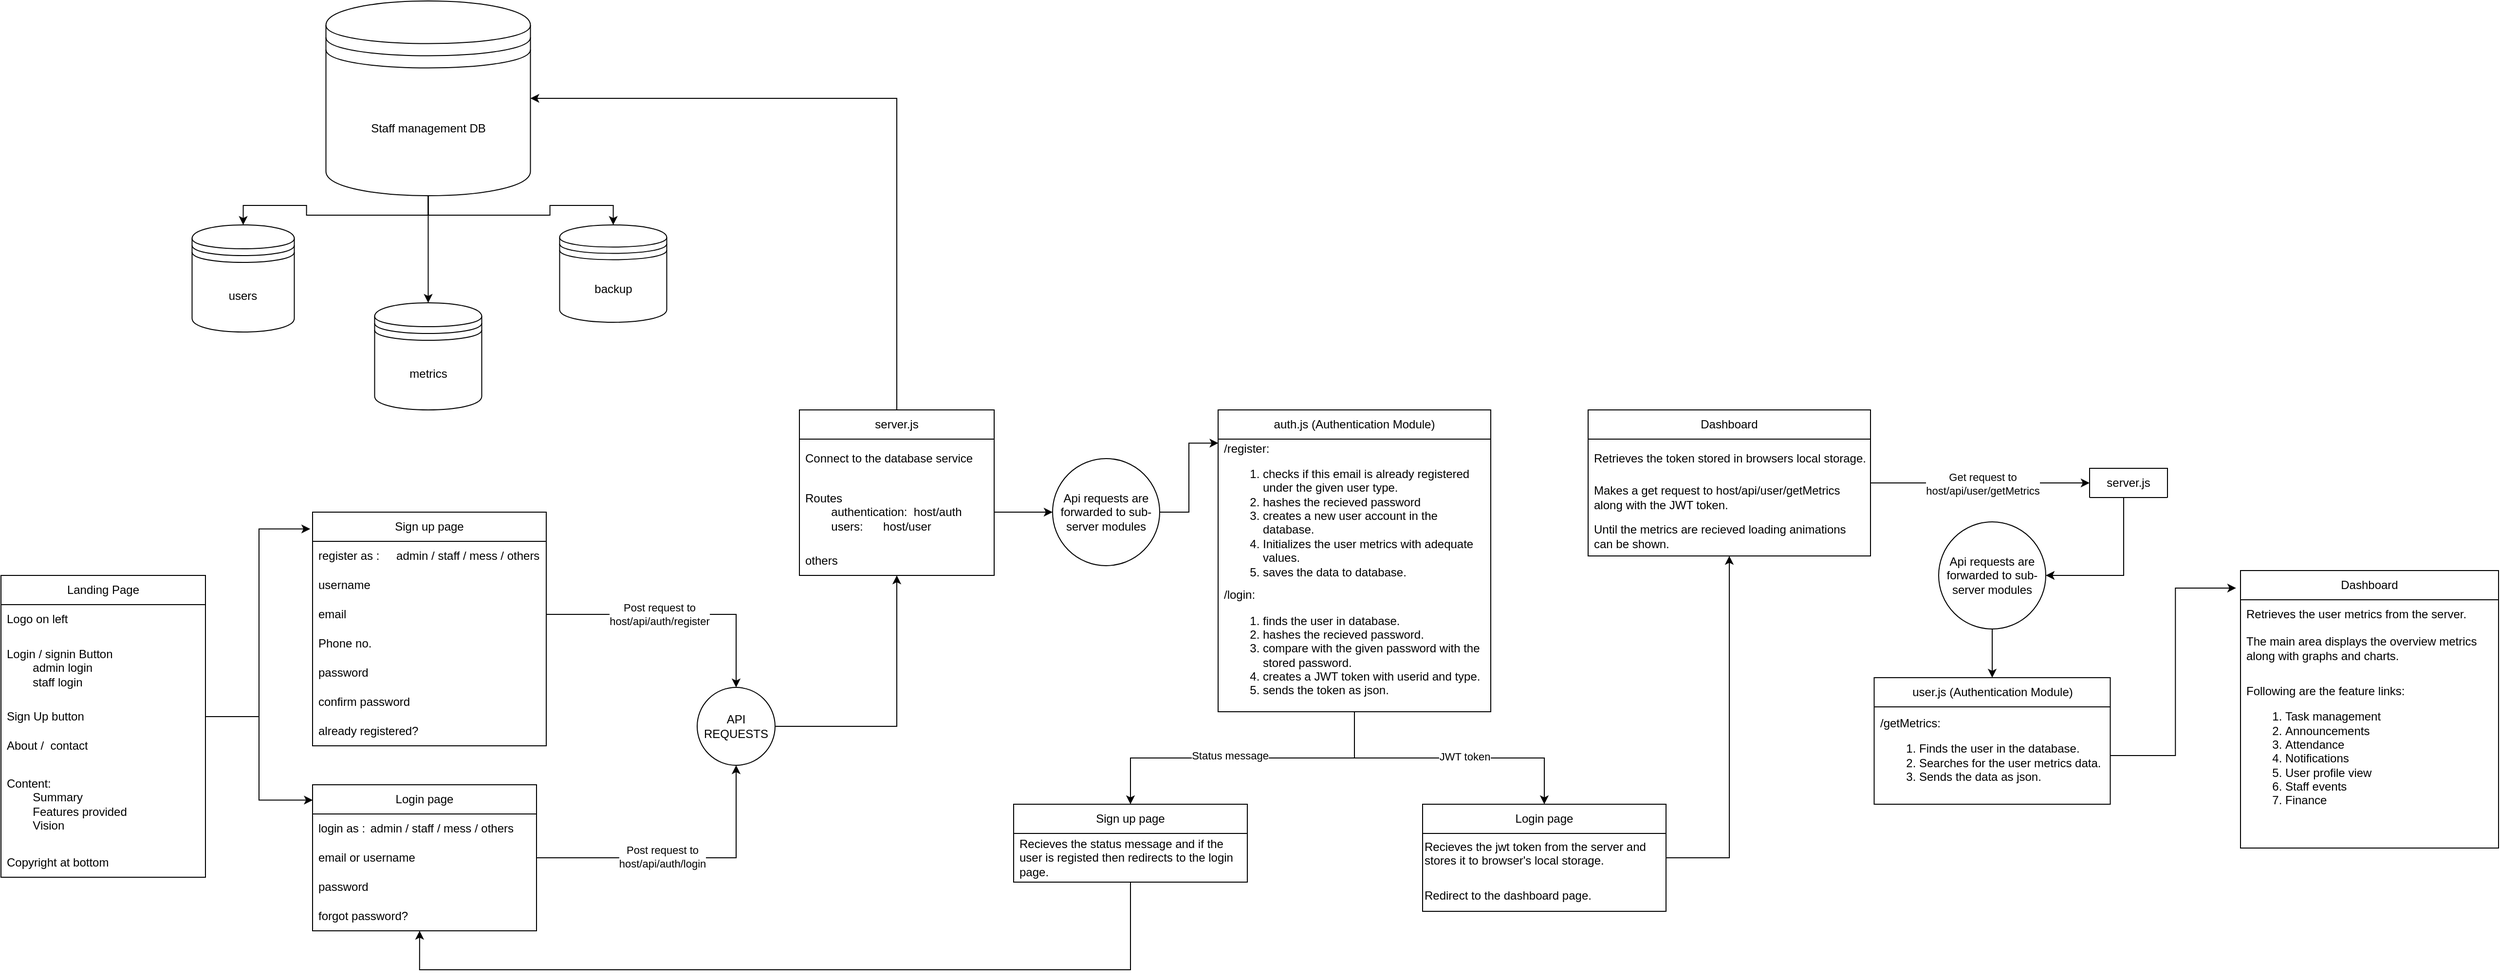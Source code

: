 <mxfile>
    <diagram name="Page-1" id="_3Kexro8jyEhFh9ByhMr">
        <mxGraphModel dx="1340" dy="2040" grid="1" gridSize="15" guides="1" tooltips="1" connect="1" arrows="1" fold="1" page="0" pageScale="1" pageWidth="850" pageHeight="1100" background="none" math="0" shadow="0">
            <root>
                <mxCell id="0"/>
                <mxCell id="1" parent="0"/>
                <mxCell id="mVHBGagMHQVWid7Squ9W-2" value="Landing Page" style="swimlane;fontStyle=0;childLayout=stackLayout;horizontal=1;startSize=30;horizontalStack=0;resizeParent=1;resizeParentMax=0;resizeLast=0;collapsible=1;marginBottom=0;whiteSpace=wrap;html=1;" parent="1" vertex="1">
                    <mxGeometry x="480" y="105" width="210" height="310" as="geometry">
                        <mxRectangle x="80" y="420" width="110" height="30" as="alternateBounds"/>
                    </mxGeometry>
                </mxCell>
                <mxCell id="mVHBGagMHQVWid7Squ9W-6" value="Logo on left" style="text;strokeColor=none;fillColor=none;align=left;verticalAlign=middle;spacingLeft=4;spacingRight=4;overflow=hidden;points=[[0,0.5],[1,0.5]];portConstraint=eastwest;rotatable=0;whiteSpace=wrap;html=1;" parent="mVHBGagMHQVWid7Squ9W-2" vertex="1">
                    <mxGeometry y="30" width="210" height="30" as="geometry"/>
                </mxCell>
                <mxCell id="mVHBGagMHQVWid7Squ9W-3" value="Login / signin Button&lt;br&gt;&lt;span style=&quot;white-space: pre;&quot;&gt;&#9;&lt;/span&gt;admin login&lt;br&gt;&lt;span style=&quot;white-space: pre;&quot;&gt;&#9;&lt;/span&gt;staff login" style="text;strokeColor=none;fillColor=none;align=left;verticalAlign=middle;spacingLeft=4;spacingRight=4;overflow=hidden;points=[[0,0.5],[1,0.5]];portConstraint=eastwest;rotatable=0;whiteSpace=wrap;html=1;" parent="mVHBGagMHQVWid7Squ9W-2" vertex="1">
                    <mxGeometry y="60" width="210" height="70" as="geometry"/>
                </mxCell>
                <mxCell id="mVHBGagMHQVWid7Squ9W-4" value="Sign Up button" style="text;strokeColor=none;fillColor=none;align=left;verticalAlign=middle;spacingLeft=4;spacingRight=4;overflow=hidden;points=[[0,0.5],[1,0.5]];portConstraint=eastwest;rotatable=0;whiteSpace=wrap;html=1;" parent="mVHBGagMHQVWid7Squ9W-2" vertex="1">
                    <mxGeometry y="130" width="210" height="30" as="geometry"/>
                </mxCell>
                <mxCell id="mVHBGagMHQVWid7Squ9W-5" value="About /&amp;nbsp; contact" style="text;strokeColor=none;fillColor=none;align=left;verticalAlign=middle;spacingLeft=4;spacingRight=4;overflow=hidden;points=[[0,0.5],[1,0.5]];portConstraint=eastwest;rotatable=0;whiteSpace=wrap;html=1;" parent="mVHBGagMHQVWid7Squ9W-2" vertex="1">
                    <mxGeometry y="160" width="210" height="30" as="geometry"/>
                </mxCell>
                <mxCell id="mVHBGagMHQVWid7Squ9W-8" value="Content:&lt;br&gt;&lt;span style=&quot;white-space: pre;&quot;&gt;&#9;&lt;/span&gt;Summary&lt;br&gt;&lt;span style=&quot;white-space: pre;&quot;&gt;&#9;&lt;/span&gt;Features provided&lt;br&gt;&lt;span style=&quot;white-space: pre;&quot;&gt;&#9;&lt;/span&gt;Vision" style="text;strokeColor=none;fillColor=none;align=left;verticalAlign=middle;spacingLeft=4;spacingRight=4;overflow=hidden;points=[[0,0.5],[1,0.5]];portConstraint=eastwest;rotatable=0;whiteSpace=wrap;html=1;" parent="mVHBGagMHQVWid7Squ9W-2" vertex="1">
                    <mxGeometry y="190" width="210" height="90" as="geometry"/>
                </mxCell>
                <mxCell id="mVHBGagMHQVWid7Squ9W-7" value="Copyright at bottom" style="text;strokeColor=none;fillColor=none;align=left;verticalAlign=middle;spacingLeft=4;spacingRight=4;overflow=hidden;points=[[0,0.5],[1,0.5]];portConstraint=eastwest;rotatable=0;whiteSpace=wrap;html=1;" parent="mVHBGagMHQVWid7Squ9W-2" vertex="1">
                    <mxGeometry y="280" width="210" height="30" as="geometry"/>
                </mxCell>
                <mxCell id="mVHBGagMHQVWid7Squ9W-9" value="Login page" style="swimlane;fontStyle=0;childLayout=stackLayout;horizontal=1;startSize=30;horizontalStack=0;resizeParent=1;resizeParentMax=0;resizeLast=0;collapsible=1;marginBottom=0;whiteSpace=wrap;html=1;" parent="1" vertex="1">
                    <mxGeometry x="800" y="320" width="230" height="150" as="geometry"/>
                </mxCell>
                <mxCell id="4" value="login as :&lt;span style=&quot;white-space: pre;&quot;&gt;&#9;&lt;/span&gt;admin / staff / mess / others" style="text;strokeColor=none;fillColor=none;align=left;verticalAlign=middle;spacingLeft=4;spacingRight=4;overflow=hidden;points=[[0,0.5],[1,0.5]];portConstraint=eastwest;rotatable=0;whiteSpace=wrap;html=1;" parent="mVHBGagMHQVWid7Squ9W-9" vertex="1">
                    <mxGeometry y="30" width="230" height="30" as="geometry"/>
                </mxCell>
                <mxCell id="POLXhob92hiLLFcjx5r_-4" value="email or username" style="text;strokeColor=none;fillColor=none;align=left;verticalAlign=middle;spacingLeft=4;spacingRight=4;overflow=hidden;points=[[0,0.5],[1,0.5]];portConstraint=eastwest;rotatable=0;whiteSpace=wrap;html=1;" parent="mVHBGagMHQVWid7Squ9W-9" vertex="1">
                    <mxGeometry y="60" width="230" height="30" as="geometry"/>
                </mxCell>
                <mxCell id="POLXhob92hiLLFcjx5r_-6" value="password" style="text;strokeColor=none;fillColor=none;align=left;verticalAlign=middle;spacingLeft=4;spacingRight=4;overflow=hidden;points=[[0,0.5],[1,0.5]];portConstraint=eastwest;rotatable=0;whiteSpace=wrap;html=1;" parent="mVHBGagMHQVWid7Squ9W-9" vertex="1">
                    <mxGeometry y="90" width="230" height="30" as="geometry"/>
                </mxCell>
                <mxCell id="Eu5bM_Ot4pV4aF3Ie5it-8" value="forgot password?" style="text;strokeColor=none;fillColor=none;align=left;verticalAlign=middle;spacingLeft=4;spacingRight=4;overflow=hidden;points=[[0,0.5],[1,0.5]];portConstraint=eastwest;rotatable=0;whiteSpace=wrap;html=1;" parent="mVHBGagMHQVWid7Squ9W-9" vertex="1">
                    <mxGeometry y="120" width="230" height="30" as="geometry"/>
                </mxCell>
                <mxCell id="mVHBGagMHQVWid7Squ9W-13" value="Sign up page" style="swimlane;fontStyle=0;childLayout=stackLayout;horizontal=1;startSize=30;horizontalStack=0;resizeParent=1;resizeParentMax=0;resizeLast=0;collapsible=1;marginBottom=0;whiteSpace=wrap;html=1;" parent="1" vertex="1">
                    <mxGeometry x="800" y="40" width="240" height="240" as="geometry"/>
                </mxCell>
                <mxCell id="Eu5bM_Ot4pV4aF3Ie5it-2" value="register as :&lt;span style=&quot;white-space: pre;&quot;&gt;&#9;&lt;/span&gt;admin / staff / mess / others" style="text;strokeColor=none;fillColor=none;align=left;verticalAlign=middle;spacingLeft=4;spacingRight=4;overflow=hidden;points=[[0,0.5],[1,0.5]];portConstraint=eastwest;rotatable=0;whiteSpace=wrap;html=1;" parent="mVHBGagMHQVWid7Squ9W-13" vertex="1">
                    <mxGeometry y="30" width="240" height="30" as="geometry"/>
                </mxCell>
                <mxCell id="POLXhob92hiLLFcjx5r_-1" value="username" style="text;strokeColor=none;fillColor=none;align=left;verticalAlign=middle;spacingLeft=4;spacingRight=4;overflow=hidden;points=[[0,0.5],[1,0.5]];portConstraint=eastwest;rotatable=0;whiteSpace=wrap;html=1;" parent="mVHBGagMHQVWid7Squ9W-13" vertex="1">
                    <mxGeometry y="60" width="240" height="30" as="geometry"/>
                </mxCell>
                <mxCell id="POLXhob92hiLLFcjx5r_-2" value="email" style="text;strokeColor=none;fillColor=none;align=left;verticalAlign=middle;spacingLeft=4;spacingRight=4;overflow=hidden;points=[[0,0.5],[1,0.5]];portConstraint=eastwest;rotatable=0;whiteSpace=wrap;html=1;" parent="mVHBGagMHQVWid7Squ9W-13" vertex="1">
                    <mxGeometry y="90" width="240" height="30" as="geometry"/>
                </mxCell>
                <mxCell id="Eu5bM_Ot4pV4aF3Ie5it-110" value="Phone no." style="text;strokeColor=none;fillColor=none;align=left;verticalAlign=middle;spacingLeft=4;spacingRight=4;overflow=hidden;points=[[0,0.5],[1,0.5]];portConstraint=eastwest;rotatable=0;whiteSpace=wrap;html=1;" parent="mVHBGagMHQVWid7Squ9W-13" vertex="1">
                    <mxGeometry y="120" width="240" height="30" as="geometry"/>
                </mxCell>
                <mxCell id="POLXhob92hiLLFcjx5r_-3" value="password" style="text;strokeColor=none;fillColor=none;align=left;verticalAlign=middle;spacingLeft=4;spacingRight=4;overflow=hidden;points=[[0,0.5],[1,0.5]];portConstraint=eastwest;rotatable=0;whiteSpace=wrap;html=1;" parent="mVHBGagMHQVWid7Squ9W-13" vertex="1">
                    <mxGeometry y="150" width="240" height="30" as="geometry"/>
                </mxCell>
                <mxCell id="Eu5bM_Ot4pV4aF3Ie5it-1" value="confirm password" style="text;strokeColor=none;fillColor=none;align=left;verticalAlign=middle;spacingLeft=4;spacingRight=4;overflow=hidden;points=[[0,0.5],[1,0.5]];portConstraint=eastwest;rotatable=0;whiteSpace=wrap;html=1;" parent="mVHBGagMHQVWid7Squ9W-13" vertex="1">
                    <mxGeometry y="180" width="240" height="30" as="geometry"/>
                </mxCell>
                <mxCell id="Eu5bM_Ot4pV4aF3Ie5it-5" value="already registered?&amp;nbsp;" style="text;strokeColor=none;fillColor=none;align=left;verticalAlign=middle;spacingLeft=4;spacingRight=4;overflow=hidden;points=[[0,0.5],[1,0.5]];portConstraint=eastwest;rotatable=0;whiteSpace=wrap;html=1;" parent="mVHBGagMHQVWid7Squ9W-13" vertex="1">
                    <mxGeometry y="210" width="240" height="30" as="geometry"/>
                </mxCell>
                <mxCell id="Eu5bM_Ot4pV4aF3Ie5it-89" style="edgeStyle=orthogonalEdgeStyle;rounded=0;orthogonalLoop=1;jettySize=auto;html=1;entryX=1;entryY=0.5;entryDx=0;entryDy=0;" parent="1" source="mVHBGagMHQVWid7Squ9W-57" target="mVHBGagMHQVWid7Squ9W-61" edge="1">
                    <mxGeometry relative="1" as="geometry">
                        <Array as="points">
                            <mxPoint x="1400" y="-385"/>
                        </Array>
                    </mxGeometry>
                </mxCell>
                <mxCell id="mVHBGagMHQVWid7Squ9W-57" value="server.js" style="swimlane;fontStyle=0;childLayout=stackLayout;horizontal=1;startSize=30;horizontalStack=0;resizeParent=1;resizeParentMax=0;resizeLast=0;collapsible=1;marginBottom=0;whiteSpace=wrap;html=1;" parent="1" vertex="1">
                    <mxGeometry x="1300" y="-65" width="200" height="170" as="geometry">
                        <mxRectangle x="1410" y="-58" width="80" height="30" as="alternateBounds"/>
                    </mxGeometry>
                </mxCell>
                <mxCell id="mVHBGagMHQVWid7Squ9W-59" value="Connect to the database service" style="text;strokeColor=none;fillColor=none;align=left;verticalAlign=middle;spacingLeft=4;spacingRight=4;overflow=hidden;points=[[0,0.5],[1,0.5]];portConstraint=eastwest;rotatable=0;whiteSpace=wrap;html=1;" parent="mVHBGagMHQVWid7Squ9W-57" vertex="1">
                    <mxGeometry y="30" width="200" height="40" as="geometry"/>
                </mxCell>
                <mxCell id="mVHBGagMHQVWid7Squ9W-58" value="Routes&lt;br&gt;&lt;span style=&quot;white-space: pre;&quot;&gt;&lt;span style=&quot;white-space: pre;&quot;&gt;&#9;&lt;/span&gt;authentication:  host/auth&lt;br&gt;&lt;span style=&quot;white-space: pre;&quot;&gt;&#9;&lt;/span&gt;users:&lt;span style=&quot;white-space: pre;&quot;&gt;&#9;&lt;/span&gt;host/user&#9;&lt;/span&gt;" style="text;strokeColor=none;fillColor=none;align=left;verticalAlign=middle;spacingLeft=4;spacingRight=4;overflow=hidden;points=[[0,0.5],[1,0.5]];portConstraint=eastwest;rotatable=0;whiteSpace=wrap;html=1;" parent="mVHBGagMHQVWid7Squ9W-57" vertex="1">
                    <mxGeometry y="70" width="200" height="70" as="geometry"/>
                </mxCell>
                <mxCell id="mVHBGagMHQVWid7Squ9W-60" value="others" style="text;strokeColor=none;fillColor=none;align=left;verticalAlign=middle;spacingLeft=4;spacingRight=4;overflow=hidden;points=[[0,0.5],[1,0.5]];portConstraint=eastwest;rotatable=0;whiteSpace=wrap;html=1;" parent="mVHBGagMHQVWid7Squ9W-57" vertex="1">
                    <mxGeometry y="140" width="200" height="30" as="geometry"/>
                </mxCell>
                <mxCell id="mVHBGagMHQVWid7Squ9W-66" style="edgeStyle=orthogonalEdgeStyle;rounded=0;orthogonalLoop=1;jettySize=auto;html=1;exitX=0.5;exitY=1;exitDx=0;exitDy=0;entryX=0.5;entryY=0;entryDx=0;entryDy=0;" parent="1" source="mVHBGagMHQVWid7Squ9W-61" target="mVHBGagMHQVWid7Squ9W-64" edge="1">
                    <mxGeometry relative="1" as="geometry"/>
                </mxCell>
                <mxCell id="mVHBGagMHQVWid7Squ9W-67" style="edgeStyle=orthogonalEdgeStyle;rounded=0;orthogonalLoop=1;jettySize=auto;html=1;exitX=0.5;exitY=1;exitDx=0;exitDy=0;" parent="1" source="mVHBGagMHQVWid7Squ9W-61" target="mVHBGagMHQVWid7Squ9W-63" edge="1">
                    <mxGeometry relative="1" as="geometry"/>
                </mxCell>
                <mxCell id="mVHBGagMHQVWid7Squ9W-68" style="edgeStyle=orthogonalEdgeStyle;rounded=0;orthogonalLoop=1;jettySize=auto;html=1;exitX=0.5;exitY=1;exitDx=0;exitDy=0;" parent="1" source="mVHBGagMHQVWid7Squ9W-61" target="mVHBGagMHQVWid7Squ9W-62" edge="1">
                    <mxGeometry relative="1" as="geometry"/>
                </mxCell>
                <mxCell id="mVHBGagMHQVWid7Squ9W-61" value="Staff management DB" style="shape=datastore;whiteSpace=wrap;html=1;" parent="1" vertex="1">
                    <mxGeometry x="813.75" y="-485" width="210" height="200" as="geometry"/>
                </mxCell>
                <mxCell id="mVHBGagMHQVWid7Squ9W-62" value="backup" style="shape=datastore;whiteSpace=wrap;html=1;" parent="1" vertex="1">
                    <mxGeometry x="1053.75" y="-255" width="110" height="100" as="geometry"/>
                </mxCell>
                <mxCell id="mVHBGagMHQVWid7Squ9W-63" value="metrics" style="shape=datastore;whiteSpace=wrap;html=1;" parent="1" vertex="1">
                    <mxGeometry x="863.75" y="-175" width="110" height="110" as="geometry"/>
                </mxCell>
                <mxCell id="mVHBGagMHQVWid7Squ9W-64" value="users" style="shape=datastore;whiteSpace=wrap;html=1;" parent="1" vertex="1">
                    <mxGeometry x="676.25" y="-255" width="105" height="110" as="geometry"/>
                </mxCell>
                <mxCell id="Eu5bM_Ot4pV4aF3Ie5it-23" style="edgeStyle=orthogonalEdgeStyle;rounded=0;orthogonalLoop=1;jettySize=auto;html=1;" parent="1" source="Eu5bM_Ot4pV4aF3Ie5it-11" target="mVHBGagMHQVWid7Squ9W-57" edge="1">
                    <mxGeometry relative="1" as="geometry">
                        <mxPoint x="1520" y="70" as="targetPoint"/>
                    </mxGeometry>
                </mxCell>
                <mxCell id="Eu5bM_Ot4pV4aF3Ie5it-11" value="API REQUESTS" style="ellipse;whiteSpace=wrap;html=1;aspect=fixed;" parent="1" vertex="1">
                    <mxGeometry x="1195" y="220" width="80" height="80" as="geometry"/>
                </mxCell>
                <mxCell id="Eu5bM_Ot4pV4aF3Ie5it-12" style="edgeStyle=orthogonalEdgeStyle;rounded=0;orthogonalLoop=1;jettySize=auto;html=1;exitX=1;exitY=0.5;exitDx=0;exitDy=0;entryX=0.5;entryY=0;entryDx=0;entryDy=0;" parent="1" source="POLXhob92hiLLFcjx5r_-2" target="Eu5bM_Ot4pV4aF3Ie5it-11" edge="1">
                    <mxGeometry relative="1" as="geometry"/>
                </mxCell>
                <mxCell id="Eu5bM_Ot4pV4aF3Ie5it-15" value="Post request to&lt;br&gt;host/api/auth/register" style="edgeLabel;html=1;align=center;verticalAlign=middle;resizable=0;points=[];" parent="Eu5bM_Ot4pV4aF3Ie5it-12" vertex="1" connectable="0">
                    <mxGeometry x="-0.145" relative="1" as="geometry">
                        <mxPoint as="offset"/>
                    </mxGeometry>
                </mxCell>
                <mxCell id="Eu5bM_Ot4pV4aF3Ie5it-13" style="edgeStyle=orthogonalEdgeStyle;rounded=0;orthogonalLoop=1;jettySize=auto;html=1;exitX=1;exitY=0.5;exitDx=0;exitDy=0;entryX=0.5;entryY=1;entryDx=0;entryDy=0;" parent="1" source="POLXhob92hiLLFcjx5r_-4" target="Eu5bM_Ot4pV4aF3Ie5it-11" edge="1">
                    <mxGeometry relative="1" as="geometry"/>
                </mxCell>
                <mxCell id="Eu5bM_Ot4pV4aF3Ie5it-16" value="Post request to&lt;br&gt;host/api/auth/login" style="edgeLabel;html=1;align=center;verticalAlign=middle;resizable=0;points=[];" parent="Eu5bM_Ot4pV4aF3Ie5it-13" vertex="1" connectable="0">
                    <mxGeometry x="-0.142" y="1" relative="1" as="geometry">
                        <mxPoint as="offset"/>
                    </mxGeometry>
                </mxCell>
                <mxCell id="Eu5bM_Ot4pV4aF3Ie5it-51" style="edgeStyle=orthogonalEdgeStyle;rounded=0;orthogonalLoop=1;jettySize=auto;html=1;entryX=0.5;entryY=0;entryDx=0;entryDy=0;" parent="1" source="Eu5bM_Ot4pV4aF3Ie5it-28" target="Eu5bM_Ot4pV4aF3Ie5it-39" edge="1">
                    <mxGeometry relative="1" as="geometry"/>
                </mxCell>
                <mxCell id="Eu5bM_Ot4pV4aF3Ie5it-53" value="Status message" style="edgeLabel;html=1;align=center;verticalAlign=middle;resizable=0;points=[];" parent="Eu5bM_Ot4pV4aF3Ie5it-51" vertex="1" connectable="0">
                    <mxGeometry x="0.083" y="-3" relative="1" as="geometry">
                        <mxPoint as="offset"/>
                    </mxGeometry>
                </mxCell>
                <mxCell id="Eu5bM_Ot4pV4aF3Ie5it-52" style="edgeStyle=orthogonalEdgeStyle;rounded=0;orthogonalLoop=1;jettySize=auto;html=1;entryX=0.5;entryY=0;entryDx=0;entryDy=0;" parent="1" source="Eu5bM_Ot4pV4aF3Ie5it-28" target="Eu5bM_Ot4pV4aF3Ie5it-46" edge="1">
                    <mxGeometry relative="1" as="geometry"/>
                </mxCell>
                <mxCell id="Eu5bM_Ot4pV4aF3Ie5it-54" value="JWT token" style="edgeLabel;html=1;align=center;verticalAlign=middle;resizable=0;points=[];" parent="Eu5bM_Ot4pV4aF3Ie5it-52" vertex="1" connectable="0">
                    <mxGeometry x="0.106" y="2" relative="1" as="geometry">
                        <mxPoint as="offset"/>
                    </mxGeometry>
                </mxCell>
                <mxCell id="Eu5bM_Ot4pV4aF3Ie5it-28" value="auth.js (Authentication Module)" style="swimlane;fontStyle=0;childLayout=stackLayout;horizontal=1;startSize=30;horizontalStack=0;resizeParent=1;resizeParentMax=0;resizeLast=0;collapsible=1;marginBottom=0;whiteSpace=wrap;html=1;" parent="1" vertex="1">
                    <mxGeometry x="1730" y="-65" width="280" height="310" as="geometry">
                        <mxRectangle x="1410" y="-58" width="80" height="30" as="alternateBounds"/>
                    </mxGeometry>
                </mxCell>
                <mxCell id="Eu5bM_Ot4pV4aF3Ie5it-29" value="/register:&amp;nbsp;&lt;br&gt;&lt;ol&gt;&lt;li&gt;checks if this email is already registered under the given user type.&lt;/li&gt;&lt;li&gt;hashes the recieved password&lt;/li&gt;&lt;li&gt;creates a new user account in the database.&lt;/li&gt;&lt;li&gt;Initializes the user metrics with adequate values.&lt;/li&gt;&lt;li&gt;saves the data to database.&lt;/li&gt;&lt;/ol&gt;" style="text;strokeColor=none;fillColor=none;align=left;verticalAlign=middle;spacingLeft=4;spacingRight=4;overflow=hidden;points=[[0,0.5],[1,0.5]];portConstraint=eastwest;rotatable=0;whiteSpace=wrap;html=1;" parent="Eu5bM_Ot4pV4aF3Ie5it-28" vertex="1">
                    <mxGeometry y="30" width="280" height="150" as="geometry"/>
                </mxCell>
                <mxCell id="Eu5bM_Ot4pV4aF3Ie5it-30" value="/login:&lt;br&gt;&lt;ol&gt;&lt;li&gt;finds the user in database.&lt;/li&gt;&lt;li&gt;hashes the recieved password.&lt;/li&gt;&lt;li&gt;compare with the given password with the stored password.&lt;/li&gt;&lt;li&gt;creates a JWT token with userid and type.&lt;/li&gt;&lt;li&gt;sends the token as json.&lt;/li&gt;&lt;/ol&gt;" style="text;strokeColor=none;fillColor=none;align=left;verticalAlign=middle;spacingLeft=4;spacingRight=4;overflow=hidden;points=[[0,0.5],[1,0.5]];portConstraint=eastwest;rotatable=0;whiteSpace=wrap;html=1;" parent="Eu5bM_Ot4pV4aF3Ie5it-28" vertex="1">
                    <mxGeometry y="180" width="280" height="130" as="geometry"/>
                </mxCell>
                <mxCell id="Eu5bM_Ot4pV4aF3Ie5it-34" value="Api requests are forwarded to sub-server modules" style="ellipse;whiteSpace=wrap;html=1;" parent="1" vertex="1">
                    <mxGeometry x="1560" y="-15" width="110" height="110" as="geometry"/>
                </mxCell>
                <mxCell id="Eu5bM_Ot4pV4aF3Ie5it-35" value="" style="edgeStyle=orthogonalEdgeStyle;rounded=0;orthogonalLoop=1;jettySize=auto;html=1;" parent="1" source="mVHBGagMHQVWid7Squ9W-58" target="Eu5bM_Ot4pV4aF3Ie5it-34" edge="1">
                    <mxGeometry relative="1" as="geometry"/>
                </mxCell>
                <mxCell id="Eu5bM_Ot4pV4aF3Ie5it-37" style="edgeStyle=orthogonalEdgeStyle;rounded=0;orthogonalLoop=1;jettySize=auto;html=1;entryX=0.001;entryY=0.11;entryDx=0;entryDy=0;entryPerimeter=0;" parent="1" source="Eu5bM_Ot4pV4aF3Ie5it-34" target="Eu5bM_Ot4pV4aF3Ie5it-28" edge="1">
                    <mxGeometry relative="1" as="geometry"/>
                </mxCell>
                <mxCell id="Eu5bM_Ot4pV4aF3Ie5it-77" style="edgeStyle=orthogonalEdgeStyle;rounded=0;orthogonalLoop=1;jettySize=auto;html=1;entryX=0.478;entryY=1;entryDx=0;entryDy=0;entryPerimeter=0;" parent="1" source="Eu5bM_Ot4pV4aF3Ie5it-39" target="Eu5bM_Ot4pV4aF3Ie5it-8" edge="1">
                    <mxGeometry relative="1" as="geometry">
                        <Array as="points">
                            <mxPoint x="1640" y="510"/>
                            <mxPoint x="910" y="510"/>
                        </Array>
                    </mxGeometry>
                </mxCell>
                <mxCell id="Eu5bM_Ot4pV4aF3Ie5it-39" value="Sign up page" style="swimlane;fontStyle=0;childLayout=stackLayout;horizontal=1;startSize=30;horizontalStack=0;resizeParent=1;resizeParentMax=0;resizeLast=0;collapsible=1;marginBottom=0;whiteSpace=wrap;html=1;" parent="1" vertex="1">
                    <mxGeometry x="1520" y="340" width="240" height="80" as="geometry"/>
                </mxCell>
                <mxCell id="Eu5bM_Ot4pV4aF3Ie5it-40" value="Recieves the status message and if the user is registed then redirects to the login page." style="text;strokeColor=none;fillColor=none;align=left;verticalAlign=middle;spacingLeft=4;spacingRight=4;overflow=hidden;points=[[0,0.5],[1,0.5]];portConstraint=eastwest;rotatable=0;whiteSpace=wrap;html=1;" parent="Eu5bM_Ot4pV4aF3Ie5it-39" vertex="1">
                    <mxGeometry y="30" width="240" height="50" as="geometry"/>
                </mxCell>
                <mxCell id="Eu5bM_Ot4pV4aF3Ie5it-46" value="Login page" style="swimlane;fontStyle=0;childLayout=stackLayout;horizontal=1;startSize=30;horizontalStack=0;resizeParent=1;resizeParentMax=0;resizeLast=0;collapsible=1;marginBottom=0;whiteSpace=wrap;html=1;" parent="1" vertex="1">
                    <mxGeometry x="1940" y="340" width="250" height="110" as="geometry">
                        <mxRectangle x="1940" y="340" width="100" height="30" as="alternateBounds"/>
                    </mxGeometry>
                </mxCell>
                <mxCell id="Eu5bM_Ot4pV4aF3Ie5it-47" value="Recieves the jwt token from the server and stores it to browser's local storage." style="text;whiteSpace=wrap;html=1;" parent="Eu5bM_Ot4pV4aF3Ie5it-46" vertex="1">
                    <mxGeometry y="30" width="250" height="50" as="geometry"/>
                </mxCell>
                <mxCell id="Eu5bM_Ot4pV4aF3Ie5it-60" value="Redirect to the dashboard page." style="text;whiteSpace=wrap;html=1;" parent="Eu5bM_Ot4pV4aF3Ie5it-46" vertex="1">
                    <mxGeometry y="80" width="250" height="30" as="geometry"/>
                </mxCell>
                <mxCell id="Eu5bM_Ot4pV4aF3Ie5it-83" style="edgeStyle=orthogonalEdgeStyle;rounded=0;orthogonalLoop=1;jettySize=auto;html=1;entryX=0;entryY=0.5;entryDx=0;entryDy=0;" parent="1" source="Eu5bM_Ot4pV4aF3Ie5it-61" target="Eu5bM_Ot4pV4aF3Ie5it-78" edge="1">
                    <mxGeometry relative="1" as="geometry"/>
                </mxCell>
                <mxCell id="Eu5bM_Ot4pV4aF3Ie5it-85" value="Get request to&lt;br&gt;host/api/user/getMetrics" style="edgeLabel;html=1;align=center;verticalAlign=middle;resizable=0;points=[];" parent="Eu5bM_Ot4pV4aF3Ie5it-83" vertex="1" connectable="0">
                    <mxGeometry x="0.022" y="-1" relative="1" as="geometry">
                        <mxPoint as="offset"/>
                    </mxGeometry>
                </mxCell>
                <mxCell id="Eu5bM_Ot4pV4aF3Ie5it-61" value="Dashboard" style="swimlane;fontStyle=0;childLayout=stackLayout;horizontal=1;startSize=30;horizontalStack=0;resizeParent=1;resizeParentMax=0;resizeLast=0;collapsible=1;marginBottom=0;whiteSpace=wrap;html=1;" parent="1" vertex="1">
                    <mxGeometry x="2110" y="-65" width="290" height="150" as="geometry"/>
                </mxCell>
                <mxCell id="Eu5bM_Ot4pV4aF3Ie5it-70" value="Retrieves the token stored in browsers local storage." style="text;strokeColor=none;fillColor=none;align=left;verticalAlign=middle;spacingLeft=4;spacingRight=4;overflow=hidden;points=[[0,0.5],[1,0.5]];portConstraint=eastwest;rotatable=0;whiteSpace=wrap;html=1;" parent="Eu5bM_Ot4pV4aF3Ie5it-61" vertex="1">
                    <mxGeometry y="30" width="290" height="40" as="geometry"/>
                </mxCell>
                <mxCell id="Eu5bM_Ot4pV4aF3Ie5it-71" value="Makes a get request to host/api/user/getMetrics along with the JWT token." style="text;strokeColor=none;fillColor=none;align=left;verticalAlign=middle;spacingLeft=4;spacingRight=4;overflow=hidden;points=[[0,0.5],[1,0.5]];portConstraint=eastwest;rotatable=0;whiteSpace=wrap;html=1;" parent="Eu5bM_Ot4pV4aF3Ie5it-61" vertex="1">
                    <mxGeometry y="70" width="290" height="40" as="geometry"/>
                </mxCell>
                <mxCell id="Eu5bM_Ot4pV4aF3Ie5it-73" value="Until the metrics are recieved loading animations can be shown." style="text;strokeColor=none;fillColor=none;align=left;verticalAlign=middle;spacingLeft=4;spacingRight=4;overflow=hidden;points=[[0,0.5],[1,0.5]];portConstraint=eastwest;rotatable=0;whiteSpace=wrap;html=1;" parent="Eu5bM_Ot4pV4aF3Ie5it-61" vertex="1">
                    <mxGeometry y="110" width="290" height="40" as="geometry"/>
                </mxCell>
                <mxCell id="Eu5bM_Ot4pV4aF3Ie5it-75" style="edgeStyle=orthogonalEdgeStyle;rounded=0;orthogonalLoop=1;jettySize=auto;html=1;exitX=1;exitY=0.5;exitDx=0;exitDy=0;" parent="1" source="Eu5bM_Ot4pV4aF3Ie5it-47" target="Eu5bM_Ot4pV4aF3Ie5it-61" edge="1">
                    <mxGeometry relative="1" as="geometry"/>
                </mxCell>
                <mxCell id="Eu5bM_Ot4pV4aF3Ie5it-88" style="edgeStyle=orthogonalEdgeStyle;rounded=0;orthogonalLoop=1;jettySize=auto;html=1;entryX=1;entryY=0.5;entryDx=0;entryDy=0;" parent="1" source="Eu5bM_Ot4pV4aF3Ie5it-78" target="Eu5bM_Ot4pV4aF3Ie5it-82" edge="1">
                    <mxGeometry relative="1" as="geometry">
                        <Array as="points">
                            <mxPoint x="2660" y="105"/>
                        </Array>
                    </mxGeometry>
                </mxCell>
                <mxCell id="Eu5bM_Ot4pV4aF3Ie5it-78" value="server.js" style="swimlane;fontStyle=0;childLayout=stackLayout;horizontal=1;startSize=30;horizontalStack=0;resizeParent=1;resizeParentMax=0;resizeLast=0;collapsible=1;marginBottom=0;whiteSpace=wrap;html=1;" parent="1" vertex="1" collapsed="1">
                    <mxGeometry x="2625" y="-5" width="80" height="30" as="geometry">
                        <mxRectangle x="2510" y="-65" width="200" height="170" as="alternateBounds"/>
                    </mxGeometry>
                </mxCell>
                <mxCell id="Eu5bM_Ot4pV4aF3Ie5it-79" value="Connect to the database service" style="text;strokeColor=none;fillColor=none;align=left;verticalAlign=middle;spacingLeft=4;spacingRight=4;overflow=hidden;points=[[0,0.5],[1,0.5]];portConstraint=eastwest;rotatable=0;whiteSpace=wrap;html=1;" parent="Eu5bM_Ot4pV4aF3Ie5it-78" vertex="1">
                    <mxGeometry y="30" width="200" height="40" as="geometry"/>
                </mxCell>
                <mxCell id="Eu5bM_Ot4pV4aF3Ie5it-80" value="Routes&lt;br&gt;&lt;span style=&quot;white-space: pre;&quot;&gt;&lt;span style=&quot;white-space: pre;&quot;&gt;&#9;&lt;/span&gt;authentication:  host/auth&lt;br&gt;&lt;span style=&quot;white-space: pre;&quot;&gt;&#9;&lt;/span&gt;users:&lt;span style=&quot;white-space: pre;&quot;&gt;&#9;&lt;/span&gt;host/user&#9;&lt;/span&gt;" style="text;strokeColor=none;fillColor=none;align=left;verticalAlign=middle;spacingLeft=4;spacingRight=4;overflow=hidden;points=[[0,0.5],[1,0.5]];portConstraint=eastwest;rotatable=0;whiteSpace=wrap;html=1;" parent="Eu5bM_Ot4pV4aF3Ie5it-78" vertex="1">
                    <mxGeometry y="70" width="200" height="70" as="geometry"/>
                </mxCell>
                <mxCell id="Eu5bM_Ot4pV4aF3Ie5it-81" value="others" style="text;strokeColor=none;fillColor=none;align=left;verticalAlign=middle;spacingLeft=4;spacingRight=4;overflow=hidden;points=[[0,0.5],[1,0.5]];portConstraint=eastwest;rotatable=0;whiteSpace=wrap;html=1;" parent="Eu5bM_Ot4pV4aF3Ie5it-78" vertex="1">
                    <mxGeometry y="140" width="200" height="30" as="geometry"/>
                </mxCell>
                <mxCell id="Eu5bM_Ot4pV4aF3Ie5it-93" style="edgeStyle=orthogonalEdgeStyle;rounded=0;orthogonalLoop=1;jettySize=auto;html=1;entryX=0.5;entryY=0;entryDx=0;entryDy=0;" parent="1" source="Eu5bM_Ot4pV4aF3Ie5it-82" target="Eu5bM_Ot4pV4aF3Ie5it-90" edge="1">
                    <mxGeometry relative="1" as="geometry"/>
                </mxCell>
                <mxCell id="Eu5bM_Ot4pV4aF3Ie5it-82" value="Api requests are forwarded to sub-server modules" style="ellipse;whiteSpace=wrap;html=1;" parent="1" vertex="1">
                    <mxGeometry x="2470" y="50" width="110" height="110" as="geometry"/>
                </mxCell>
                <mxCell id="Eu5bM_Ot4pV4aF3Ie5it-90" value="user.js (Authentication Module)" style="swimlane;fontStyle=0;childLayout=stackLayout;horizontal=1;startSize=30;horizontalStack=0;resizeParent=1;resizeParentMax=0;resizeLast=0;collapsible=1;marginBottom=0;whiteSpace=wrap;html=1;" parent="1" vertex="1">
                    <mxGeometry x="2403.75" y="210" width="242.5" height="130" as="geometry">
                        <mxRectangle x="1410" y="-58" width="80" height="30" as="alternateBounds"/>
                    </mxGeometry>
                </mxCell>
                <mxCell id="Eu5bM_Ot4pV4aF3Ie5it-91" value="/getMetrics:&amp;nbsp;&lt;br&gt;&lt;ol&gt;&lt;li&gt;Finds the user in the database.&lt;/li&gt;&lt;li&gt;Searches for the user metrics data.&lt;/li&gt;&lt;li&gt;Sends the data as json.&lt;/li&gt;&lt;/ol&gt;" style="text;strokeColor=none;fillColor=none;align=left;verticalAlign=middle;spacingLeft=4;spacingRight=4;overflow=hidden;points=[[0,0.5],[1,0.5]];portConstraint=eastwest;rotatable=0;whiteSpace=wrap;html=1;" parent="Eu5bM_Ot4pV4aF3Ie5it-90" vertex="1">
                    <mxGeometry y="30" width="242.5" height="100" as="geometry"/>
                </mxCell>
                <mxCell id="Eu5bM_Ot4pV4aF3Ie5it-94" value="Dashboard" style="swimlane;fontStyle=0;childLayout=stackLayout;horizontal=1;startSize=30;horizontalStack=0;resizeParent=1;resizeParentMax=0;resizeLast=0;collapsible=1;marginBottom=0;whiteSpace=wrap;html=1;" parent="1" vertex="1">
                    <mxGeometry x="2780" y="100" width="265" height="285" as="geometry">
                        <mxRectangle x="2780" y="100" width="105" height="30" as="alternateBounds"/>
                    </mxGeometry>
                </mxCell>
                <mxCell id="Eu5bM_Ot4pV4aF3Ie5it-95" value="Retrieves the user metrics from the server." style="text;strokeColor=none;fillColor=none;align=left;verticalAlign=middle;spacingLeft=4;spacingRight=4;overflow=hidden;points=[[0,0.5],[1,0.5]];portConstraint=eastwest;rotatable=0;whiteSpace=wrap;html=1;" parent="Eu5bM_Ot4pV4aF3Ie5it-94" vertex="1">
                    <mxGeometry y="30" width="265" height="30" as="geometry"/>
                </mxCell>
                <mxCell id="Eu5bM_Ot4pV4aF3Ie5it-108" value="The main area displays the overview metrics along with graphs and charts." style="text;strokeColor=none;fillColor=none;align=left;verticalAlign=middle;spacingLeft=4;spacingRight=4;overflow=hidden;points=[[0,0.5],[1,0.5]];portConstraint=eastwest;rotatable=0;whiteSpace=wrap;html=1;" parent="Eu5bM_Ot4pV4aF3Ie5it-94" vertex="1">
                    <mxGeometry y="60" width="265" height="40" as="geometry"/>
                </mxCell>
                <mxCell id="Eu5bM_Ot4pV4aF3Ie5it-109" value="Following are the feature links:&lt;br&gt;&lt;ol&gt;&lt;li&gt;Task management&lt;/li&gt;&lt;li&gt;Announcements&lt;br&gt;&lt;/li&gt;&lt;li&gt;Attendance&lt;/li&gt;&lt;li&gt;Notifications&lt;/li&gt;&lt;li&gt;User profile view&lt;/li&gt;&lt;li&gt;Staff events&lt;/li&gt;&lt;li&gt;Finance&lt;/li&gt;&lt;/ol&gt;&lt;div&gt;&lt;br&gt;&lt;/div&gt;" style="text;strokeColor=none;fillColor=none;align=left;verticalAlign=middle;spacingLeft=4;spacingRight=4;overflow=hidden;points=[[0,0.5],[1,0.5]];portConstraint=eastwest;rotatable=0;whiteSpace=wrap;html=1;" parent="Eu5bM_Ot4pV4aF3Ie5it-94" vertex="1">
                    <mxGeometry y="100" width="265" height="185" as="geometry"/>
                </mxCell>
                <mxCell id="Eu5bM_Ot4pV4aF3Ie5it-105" style="edgeStyle=orthogonalEdgeStyle;rounded=0;orthogonalLoop=1;jettySize=auto;html=1;entryX=-0.017;entryY=0.063;entryDx=0;entryDy=0;entryPerimeter=0;" parent="1" source="Eu5bM_Ot4pV4aF3Ie5it-91" target="Eu5bM_Ot4pV4aF3Ie5it-94" edge="1">
                    <mxGeometry relative="1" as="geometry"/>
                </mxCell>
                <mxCell id="Eu5bM_Ot4pV4aF3Ie5it-106" style="edgeStyle=orthogonalEdgeStyle;rounded=0;orthogonalLoop=1;jettySize=auto;html=1;entryX=-0.01;entryY=0.072;entryDx=0;entryDy=0;entryPerimeter=0;" parent="1" source="mVHBGagMHQVWid7Squ9W-4" target="mVHBGagMHQVWid7Squ9W-13" edge="1">
                    <mxGeometry relative="1" as="geometry"/>
                </mxCell>
                <mxCell id="Eu5bM_Ot4pV4aF3Ie5it-107" style="edgeStyle=orthogonalEdgeStyle;rounded=0;orthogonalLoop=1;jettySize=auto;html=1;entryX=0.001;entryY=0.105;entryDx=0;entryDy=0;entryPerimeter=0;" parent="1" source="mVHBGagMHQVWid7Squ9W-4" target="mVHBGagMHQVWid7Squ9W-9" edge="1">
                    <mxGeometry relative="1" as="geometry"/>
                </mxCell>
            </root>
        </mxGraphModel>
    </diagram>
</mxfile>